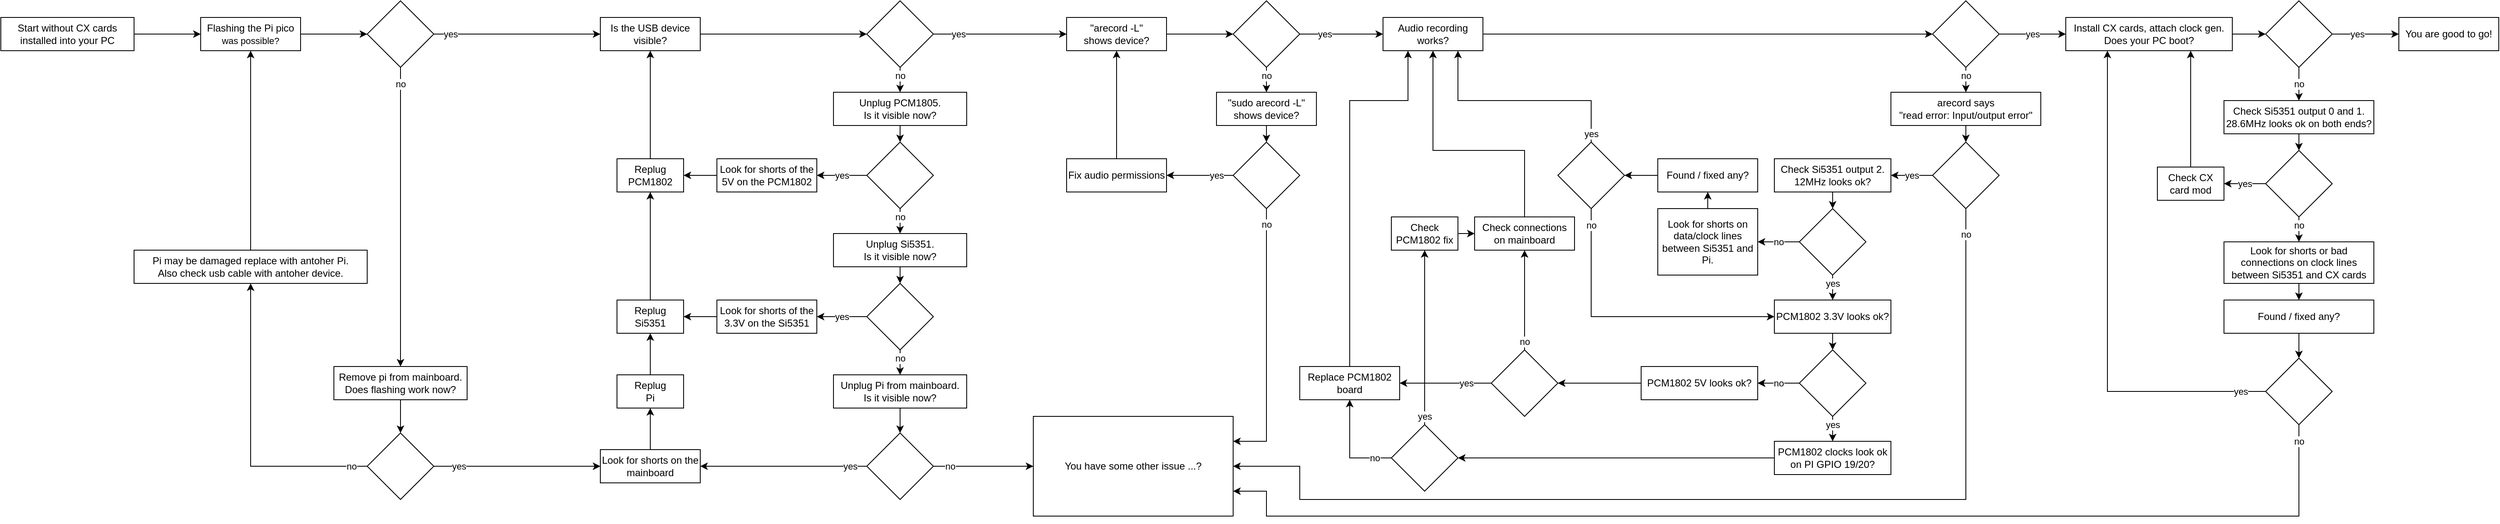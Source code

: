 <mxfile version="22.1.2" type="device">
  <diagram name="Page-1" id="NGaH48jlyZ_yQGjL7Syx">
    <mxGraphModel dx="989" dy="582" grid="1" gridSize="10" guides="1" tooltips="1" connect="1" arrows="1" fold="1" page="1" pageScale="1" pageWidth="3300" pageHeight="2339" math="0" shadow="0">
      <root>
        <mxCell id="0" />
        <mxCell id="1" parent="0" />
        <mxCell id="QSukvgEyH9r_OTxnoFZ6-17" style="edgeStyle=orthogonalEdgeStyle;rounded=0;orthogonalLoop=1;jettySize=auto;html=1;exitX=1;exitY=0.5;exitDx=0;exitDy=0;entryX=0;entryY=0.5;entryDx=0;entryDy=0;" edge="1" parent="1" source="QSukvgEyH9r_OTxnoFZ6-1" target="QSukvgEyH9r_OTxnoFZ6-15">
          <mxGeometry relative="1" as="geometry" />
        </mxCell>
        <mxCell id="QSukvgEyH9r_OTxnoFZ6-1" value="Start without CX cards installed into your PC" style="rounded=0;whiteSpace=wrap;html=1;" vertex="1" parent="1">
          <mxGeometry x="40" y="360" width="160" height="40" as="geometry" />
        </mxCell>
        <mxCell id="QSukvgEyH9r_OTxnoFZ6-6" value="no" style="edgeStyle=orthogonalEdgeStyle;rounded=0;orthogonalLoop=1;jettySize=auto;html=1;exitX=0.5;exitY=1;exitDx=0;exitDy=0;entryX=0.5;entryY=0;entryDx=0;entryDy=0;" edge="1" parent="1" source="QSukvgEyH9r_OTxnoFZ6-2" target="QSukvgEyH9r_OTxnoFZ6-5">
          <mxGeometry x="-0.889" relative="1" as="geometry">
            <mxPoint as="offset" />
          </mxGeometry>
        </mxCell>
        <mxCell id="QSukvgEyH9r_OTxnoFZ6-27" value="yes" style="edgeStyle=orthogonalEdgeStyle;rounded=0;orthogonalLoop=1;jettySize=auto;html=1;exitX=1;exitY=0.5;exitDx=0;exitDy=0;entryX=0;entryY=0.5;entryDx=0;entryDy=0;" edge="1" parent="1" source="QSukvgEyH9r_OTxnoFZ6-2" target="QSukvgEyH9r_OTxnoFZ6-19">
          <mxGeometry x="-0.8" relative="1" as="geometry">
            <mxPoint as="offset" />
          </mxGeometry>
        </mxCell>
        <mxCell id="QSukvgEyH9r_OTxnoFZ6-2" value="" style="rhombus;whiteSpace=wrap;html=1;" vertex="1" parent="1">
          <mxGeometry x="480" y="340" width="80" height="80" as="geometry" />
        </mxCell>
        <mxCell id="QSukvgEyH9r_OTxnoFZ6-18" style="edgeStyle=orthogonalEdgeStyle;rounded=0;orthogonalLoop=1;jettySize=auto;html=1;exitX=0.5;exitY=1;exitDx=0;exitDy=0;entryX=0.5;entryY=0;entryDx=0;entryDy=0;" edge="1" parent="1" source="QSukvgEyH9r_OTxnoFZ6-5" target="QSukvgEyH9r_OTxnoFZ6-7">
          <mxGeometry relative="1" as="geometry" />
        </mxCell>
        <mxCell id="QSukvgEyH9r_OTxnoFZ6-5" value="Remove pi from mainboard. Does flashing work now?" style="rounded=0;whiteSpace=wrap;html=1;" vertex="1" parent="1">
          <mxGeometry x="440" y="780" width="160" height="40" as="geometry" />
        </mxCell>
        <mxCell id="QSukvgEyH9r_OTxnoFZ6-11" value="no" style="edgeStyle=orthogonalEdgeStyle;rounded=0;orthogonalLoop=1;jettySize=auto;html=1;exitX=0;exitY=0.5;exitDx=0;exitDy=0;entryX=0.5;entryY=1;entryDx=0;entryDy=0;" edge="1" parent="1" source="QSukvgEyH9r_OTxnoFZ6-7" target="QSukvgEyH9r_OTxnoFZ6-10">
          <mxGeometry x="-0.892" relative="1" as="geometry">
            <mxPoint as="offset" />
          </mxGeometry>
        </mxCell>
        <mxCell id="QSukvgEyH9r_OTxnoFZ6-23" value="yes" style="edgeStyle=orthogonalEdgeStyle;rounded=0;orthogonalLoop=1;jettySize=auto;html=1;exitX=1;exitY=0.5;exitDx=0;exitDy=0;entryX=0;entryY=0.5;entryDx=0;entryDy=0;" edge="1" parent="1" source="QSukvgEyH9r_OTxnoFZ6-7" target="QSukvgEyH9r_OTxnoFZ6-47">
          <mxGeometry x="-0.7" relative="1" as="geometry">
            <mxPoint x="690" y="490" as="targetPoint" />
            <mxPoint as="offset" />
          </mxGeometry>
        </mxCell>
        <mxCell id="QSukvgEyH9r_OTxnoFZ6-7" value="" style="rhombus;whiteSpace=wrap;html=1;" vertex="1" parent="1">
          <mxGeometry x="480" y="860" width="80" height="80" as="geometry" />
        </mxCell>
        <mxCell id="QSukvgEyH9r_OTxnoFZ6-191" style="edgeStyle=orthogonalEdgeStyle;rounded=0;orthogonalLoop=1;jettySize=auto;html=1;exitX=0.5;exitY=0;exitDx=0;exitDy=0;entryX=0.5;entryY=1;entryDx=0;entryDy=0;" edge="1" parent="1" source="QSukvgEyH9r_OTxnoFZ6-10" target="QSukvgEyH9r_OTxnoFZ6-15">
          <mxGeometry relative="1" as="geometry" />
        </mxCell>
        <mxCell id="QSukvgEyH9r_OTxnoFZ6-10" value="Pi may be damaged replace with antoher Pi.&lt;br&gt;Also check usb cable with antoher device." style="rounded=0;whiteSpace=wrap;html=1;" vertex="1" parent="1">
          <mxGeometry x="200" y="640" width="280" height="40" as="geometry" />
        </mxCell>
        <mxCell id="QSukvgEyH9r_OTxnoFZ6-16" style="edgeStyle=orthogonalEdgeStyle;rounded=0;orthogonalLoop=1;jettySize=auto;html=1;exitX=1;exitY=0.5;exitDx=0;exitDy=0;entryX=0;entryY=0.5;entryDx=0;entryDy=0;" edge="1" parent="1" source="QSukvgEyH9r_OTxnoFZ6-15" target="QSukvgEyH9r_OTxnoFZ6-2">
          <mxGeometry relative="1" as="geometry" />
        </mxCell>
        <mxCell id="QSukvgEyH9r_OTxnoFZ6-15" value="Flashing the Pi pico&lt;br style=&quot;border-color: var(--border-color); font-size: 11px;&quot;&gt;&lt;span style=&quot;font-size: 11px; background-color: rgb(255, 255, 255);&quot;&gt;was possible?&lt;/span&gt;" style="rounded=0;whiteSpace=wrap;html=1;" vertex="1" parent="1">
          <mxGeometry x="280" y="360" width="120" height="40" as="geometry" />
        </mxCell>
        <mxCell id="QSukvgEyH9r_OTxnoFZ6-30" style="edgeStyle=orthogonalEdgeStyle;rounded=0;orthogonalLoop=1;jettySize=auto;html=1;exitX=1;exitY=0.5;exitDx=0;exitDy=0;entryX=0;entryY=0.5;entryDx=0;entryDy=0;" edge="1" parent="1" source="QSukvgEyH9r_OTxnoFZ6-19" target="QSukvgEyH9r_OTxnoFZ6-25">
          <mxGeometry relative="1" as="geometry" />
        </mxCell>
        <mxCell id="QSukvgEyH9r_OTxnoFZ6-19" value="Is the USB device visible?" style="rounded=0;whiteSpace=wrap;html=1;" vertex="1" parent="1">
          <mxGeometry x="760" y="360" width="120" height="40" as="geometry" />
        </mxCell>
        <mxCell id="QSukvgEyH9r_OTxnoFZ6-33" style="edgeStyle=orthogonalEdgeStyle;rounded=0;orthogonalLoop=1;jettySize=auto;html=1;exitX=0.5;exitY=1;exitDx=0;exitDy=0;entryX=0.5;entryY=0;entryDx=0;entryDy=0;" edge="1" parent="1" source="QSukvgEyH9r_OTxnoFZ6-21" target="QSukvgEyH9r_OTxnoFZ6-32">
          <mxGeometry relative="1" as="geometry" />
        </mxCell>
        <mxCell id="QSukvgEyH9r_OTxnoFZ6-21" value="Unplug PCM1805.&lt;br&gt;Is it visible now?" style="rounded=0;whiteSpace=wrap;html=1;" vertex="1" parent="1">
          <mxGeometry x="1040" y="450" width="160" height="40" as="geometry" />
        </mxCell>
        <mxCell id="QSukvgEyH9r_OTxnoFZ6-31" value="no" style="edgeStyle=orthogonalEdgeStyle;rounded=0;orthogonalLoop=1;jettySize=auto;html=1;exitX=0.5;exitY=1;exitDx=0;exitDy=0;entryX=0.5;entryY=0;entryDx=0;entryDy=0;" edge="1" parent="1" source="QSukvgEyH9r_OTxnoFZ6-25" target="QSukvgEyH9r_OTxnoFZ6-21">
          <mxGeometry x="-0.333" relative="1" as="geometry">
            <mxPoint as="offset" />
          </mxGeometry>
        </mxCell>
        <mxCell id="QSukvgEyH9r_OTxnoFZ6-67" value="yes" style="edgeStyle=orthogonalEdgeStyle;rounded=0;orthogonalLoop=1;jettySize=auto;html=1;exitX=1;exitY=0.5;exitDx=0;exitDy=0;entryX=0;entryY=0.5;entryDx=0;entryDy=0;" edge="1" parent="1" source="QSukvgEyH9r_OTxnoFZ6-25" target="QSukvgEyH9r_OTxnoFZ6-66">
          <mxGeometry x="-0.625" relative="1" as="geometry">
            <mxPoint as="offset" />
          </mxGeometry>
        </mxCell>
        <mxCell id="QSukvgEyH9r_OTxnoFZ6-25" value="" style="rhombus;whiteSpace=wrap;html=1;" vertex="1" parent="1">
          <mxGeometry x="1080" y="340" width="80" height="80" as="geometry" />
        </mxCell>
        <mxCell id="QSukvgEyH9r_OTxnoFZ6-37" value="no" style="edgeStyle=orthogonalEdgeStyle;rounded=0;orthogonalLoop=1;jettySize=auto;html=1;exitX=0.5;exitY=1;exitDx=0;exitDy=0;entryX=0.5;entryY=0;entryDx=0;entryDy=0;" edge="1" parent="1" source="QSukvgEyH9r_OTxnoFZ6-32" target="QSukvgEyH9r_OTxnoFZ6-36">
          <mxGeometry x="-0.333" relative="1" as="geometry">
            <mxPoint as="offset" />
          </mxGeometry>
        </mxCell>
        <mxCell id="QSukvgEyH9r_OTxnoFZ6-42" value="yes" style="edgeStyle=orthogonalEdgeStyle;rounded=0;orthogonalLoop=1;jettySize=auto;html=1;exitX=0;exitY=0.5;exitDx=0;exitDy=0;entryX=1;entryY=0.5;entryDx=0;entryDy=0;" edge="1" parent="1" source="QSukvgEyH9r_OTxnoFZ6-32" target="QSukvgEyH9r_OTxnoFZ6-34">
          <mxGeometry relative="1" as="geometry" />
        </mxCell>
        <mxCell id="QSukvgEyH9r_OTxnoFZ6-32" value="" style="rhombus;whiteSpace=wrap;html=1;" vertex="1" parent="1">
          <mxGeometry x="1080" y="510" width="80" height="80" as="geometry" />
        </mxCell>
        <mxCell id="QSukvgEyH9r_OTxnoFZ6-60" style="edgeStyle=orthogonalEdgeStyle;rounded=0;orthogonalLoop=1;jettySize=auto;html=1;exitX=0;exitY=0.5;exitDx=0;exitDy=0;entryX=1;entryY=0.5;entryDx=0;entryDy=0;" edge="1" parent="1" source="QSukvgEyH9r_OTxnoFZ6-34" target="QSukvgEyH9r_OTxnoFZ6-43">
          <mxGeometry relative="1" as="geometry" />
        </mxCell>
        <mxCell id="QSukvgEyH9r_OTxnoFZ6-34" value="Look for shorts of the 5V on the PCM1802" style="rounded=0;whiteSpace=wrap;html=1;" vertex="1" parent="1">
          <mxGeometry x="900" y="530" width="120" height="40" as="geometry" />
        </mxCell>
        <mxCell id="QSukvgEyH9r_OTxnoFZ6-40" style="edgeStyle=orthogonalEdgeStyle;rounded=0;orthogonalLoop=1;jettySize=auto;html=1;exitX=0.5;exitY=1;exitDx=0;exitDy=0;entryX=0.5;entryY=0;entryDx=0;entryDy=0;" edge="1" parent="1" source="QSukvgEyH9r_OTxnoFZ6-36" target="QSukvgEyH9r_OTxnoFZ6-39">
          <mxGeometry relative="1" as="geometry" />
        </mxCell>
        <mxCell id="QSukvgEyH9r_OTxnoFZ6-36" value="Unplug Si5351.&lt;br&gt;Is it visible now?" style="rounded=0;whiteSpace=wrap;html=1;" vertex="1" parent="1">
          <mxGeometry x="1040" y="620" width="160" height="40" as="geometry" />
        </mxCell>
        <mxCell id="QSukvgEyH9r_OTxnoFZ6-62" style="edgeStyle=orthogonalEdgeStyle;rounded=0;orthogonalLoop=1;jettySize=auto;html=1;exitX=0;exitY=0.5;exitDx=0;exitDy=0;entryX=1;entryY=0.5;entryDx=0;entryDy=0;" edge="1" parent="1" source="QSukvgEyH9r_OTxnoFZ6-38" target="QSukvgEyH9r_OTxnoFZ6-49">
          <mxGeometry relative="1" as="geometry" />
        </mxCell>
        <mxCell id="QSukvgEyH9r_OTxnoFZ6-38" value="Look for shorts of the 3.3V on the Si5351" style="rounded=0;whiteSpace=wrap;html=1;" vertex="1" parent="1">
          <mxGeometry x="900" y="700" width="120" height="40" as="geometry" />
        </mxCell>
        <mxCell id="QSukvgEyH9r_OTxnoFZ6-46" value="yes" style="edgeStyle=orthogonalEdgeStyle;rounded=0;orthogonalLoop=1;jettySize=auto;html=1;exitX=0;exitY=0.5;exitDx=0;exitDy=0;entryX=1;entryY=0.5;entryDx=0;entryDy=0;" edge="1" parent="1" source="QSukvgEyH9r_OTxnoFZ6-39" target="QSukvgEyH9r_OTxnoFZ6-38">
          <mxGeometry relative="1" as="geometry" />
        </mxCell>
        <mxCell id="QSukvgEyH9r_OTxnoFZ6-75" value="no" style="edgeStyle=orthogonalEdgeStyle;rounded=0;orthogonalLoop=1;jettySize=auto;html=1;exitX=0.5;exitY=1;exitDx=0;exitDy=0;entryX=0.5;entryY=0;entryDx=0;entryDy=0;" edge="1" parent="1" source="QSukvgEyH9r_OTxnoFZ6-39" target="QSukvgEyH9r_OTxnoFZ6-74">
          <mxGeometry x="-0.333" relative="1" as="geometry">
            <mxPoint as="offset" />
          </mxGeometry>
        </mxCell>
        <mxCell id="QSukvgEyH9r_OTxnoFZ6-39" value="" style="rhombus;whiteSpace=wrap;html=1;" vertex="1" parent="1">
          <mxGeometry x="1080" y="680" width="80" height="80" as="geometry" />
        </mxCell>
        <mxCell id="QSukvgEyH9r_OTxnoFZ6-61" style="edgeStyle=orthogonalEdgeStyle;rounded=0;orthogonalLoop=1;jettySize=auto;html=1;exitX=0.5;exitY=0;exitDx=0;exitDy=0;entryX=0.5;entryY=1;entryDx=0;entryDy=0;" edge="1" parent="1" source="QSukvgEyH9r_OTxnoFZ6-43" target="QSukvgEyH9r_OTxnoFZ6-19">
          <mxGeometry relative="1" as="geometry" />
        </mxCell>
        <mxCell id="QSukvgEyH9r_OTxnoFZ6-43" value="Replug&lt;br&gt;PCM1802" style="rounded=0;whiteSpace=wrap;html=1;" vertex="1" parent="1">
          <mxGeometry x="780" y="530" width="80" height="40" as="geometry" />
        </mxCell>
        <mxCell id="QSukvgEyH9r_OTxnoFZ6-192" style="edgeStyle=orthogonalEdgeStyle;rounded=0;orthogonalLoop=1;jettySize=auto;html=1;exitX=0.5;exitY=0;exitDx=0;exitDy=0;entryX=0.5;entryY=1;entryDx=0;entryDy=0;" edge="1" parent="1" source="QSukvgEyH9r_OTxnoFZ6-47" target="QSukvgEyH9r_OTxnoFZ6-78">
          <mxGeometry relative="1" as="geometry" />
        </mxCell>
        <mxCell id="QSukvgEyH9r_OTxnoFZ6-47" value="Look for shorts on the mainboard" style="rounded=0;whiteSpace=wrap;html=1;" vertex="1" parent="1">
          <mxGeometry x="760" y="880" width="120" height="40" as="geometry" />
        </mxCell>
        <mxCell id="QSukvgEyH9r_OTxnoFZ6-64" style="edgeStyle=orthogonalEdgeStyle;rounded=0;orthogonalLoop=1;jettySize=auto;html=1;exitX=0.5;exitY=0;exitDx=0;exitDy=0;entryX=0.5;entryY=1;entryDx=0;entryDy=0;" edge="1" parent="1" source="QSukvgEyH9r_OTxnoFZ6-49" target="QSukvgEyH9r_OTxnoFZ6-43">
          <mxGeometry relative="1" as="geometry" />
        </mxCell>
        <mxCell id="QSukvgEyH9r_OTxnoFZ6-49" value="Replug&lt;br&gt;Si5351" style="rounded=0;whiteSpace=wrap;html=1;" vertex="1" parent="1">
          <mxGeometry x="780" y="700" width="80" height="40" as="geometry" />
        </mxCell>
        <mxCell id="QSukvgEyH9r_OTxnoFZ6-70" style="edgeStyle=orthogonalEdgeStyle;rounded=0;orthogonalLoop=1;jettySize=auto;html=1;exitX=1;exitY=0.5;exitDx=0;exitDy=0;entryX=0;entryY=0.5;entryDx=0;entryDy=0;" edge="1" parent="1" source="QSukvgEyH9r_OTxnoFZ6-66" target="QSukvgEyH9r_OTxnoFZ6-69">
          <mxGeometry relative="1" as="geometry" />
        </mxCell>
        <mxCell id="QSukvgEyH9r_OTxnoFZ6-66" value="&quot;arecord -L&quot;&lt;br&gt;shows device?" style="rounded=0;whiteSpace=wrap;html=1;" vertex="1" parent="1">
          <mxGeometry x="1320" y="360" width="120" height="40" as="geometry" />
        </mxCell>
        <mxCell id="QSukvgEyH9r_OTxnoFZ6-87" style="edgeStyle=orthogonalEdgeStyle;rounded=0;orthogonalLoop=1;jettySize=auto;html=1;entryX=0.5;entryY=0;entryDx=0;entryDy=0;exitX=0.5;exitY=1;exitDx=0;exitDy=0;" edge="1" parent="1" source="QSukvgEyH9r_OTxnoFZ6-68" target="QSukvgEyH9r_OTxnoFZ6-86">
          <mxGeometry relative="1" as="geometry">
            <mxPoint x="1470" y="700" as="sourcePoint" />
          </mxGeometry>
        </mxCell>
        <mxCell id="QSukvgEyH9r_OTxnoFZ6-68" value="&quot;sudo arecord -L&quot;&lt;br&gt;shows device?" style="rounded=0;whiteSpace=wrap;html=1;" vertex="1" parent="1">
          <mxGeometry x="1500" y="450" width="120" height="40" as="geometry" />
        </mxCell>
        <mxCell id="QSukvgEyH9r_OTxnoFZ6-85" value="no" style="edgeStyle=orthogonalEdgeStyle;rounded=0;orthogonalLoop=1;jettySize=auto;html=1;exitX=0.5;exitY=1;exitDx=0;exitDy=0;entryX=0.5;entryY=0;entryDx=0;entryDy=0;" edge="1" parent="1" source="QSukvgEyH9r_OTxnoFZ6-69" target="QSukvgEyH9r_OTxnoFZ6-68">
          <mxGeometry x="-0.333" relative="1" as="geometry">
            <mxPoint as="offset" />
          </mxGeometry>
        </mxCell>
        <mxCell id="QSukvgEyH9r_OTxnoFZ6-95" value="yes" style="edgeStyle=orthogonalEdgeStyle;rounded=0;orthogonalLoop=1;jettySize=auto;html=1;exitX=1;exitY=0.5;exitDx=0;exitDy=0;entryX=0;entryY=0.5;entryDx=0;entryDy=0;" edge="1" parent="1" source="QSukvgEyH9r_OTxnoFZ6-69" target="QSukvgEyH9r_OTxnoFZ6-94">
          <mxGeometry x="-0.4" relative="1" as="geometry">
            <mxPoint as="offset" />
          </mxGeometry>
        </mxCell>
        <mxCell id="QSukvgEyH9r_OTxnoFZ6-69" value="" style="rhombus;whiteSpace=wrap;html=1;" vertex="1" parent="1">
          <mxGeometry x="1520" y="340" width="80" height="80" as="geometry" />
        </mxCell>
        <mxCell id="QSukvgEyH9r_OTxnoFZ6-77" value="yes" style="edgeStyle=orthogonalEdgeStyle;rounded=0;orthogonalLoop=1;jettySize=auto;html=1;exitX=0;exitY=0.5;exitDx=0;exitDy=0;entryX=1;entryY=0.5;entryDx=0;entryDy=0;" edge="1" parent="1" source="QSukvgEyH9r_OTxnoFZ6-72" target="QSukvgEyH9r_OTxnoFZ6-47">
          <mxGeometry x="-0.8" relative="1" as="geometry">
            <mxPoint as="offset" />
          </mxGeometry>
        </mxCell>
        <mxCell id="QSukvgEyH9r_OTxnoFZ6-84" value="no" style="edgeStyle=orthogonalEdgeStyle;rounded=0;orthogonalLoop=1;jettySize=auto;html=1;exitX=1;exitY=0.5;exitDx=0;exitDy=0;" edge="1" parent="1" source="QSukvgEyH9r_OTxnoFZ6-72" target="QSukvgEyH9r_OTxnoFZ6-83">
          <mxGeometry x="-0.667" relative="1" as="geometry">
            <mxPoint as="offset" />
          </mxGeometry>
        </mxCell>
        <mxCell id="QSukvgEyH9r_OTxnoFZ6-72" value="" style="rhombus;whiteSpace=wrap;html=1;" vertex="1" parent="1">
          <mxGeometry x="1080" y="860" width="80" height="80" as="geometry" />
        </mxCell>
        <mxCell id="QSukvgEyH9r_OTxnoFZ6-76" style="edgeStyle=orthogonalEdgeStyle;rounded=0;orthogonalLoop=1;jettySize=auto;html=1;exitX=0.5;exitY=1;exitDx=0;exitDy=0;entryX=0.5;entryY=0;entryDx=0;entryDy=0;" edge="1" parent="1" source="QSukvgEyH9r_OTxnoFZ6-74" target="QSukvgEyH9r_OTxnoFZ6-72">
          <mxGeometry relative="1" as="geometry" />
        </mxCell>
        <mxCell id="QSukvgEyH9r_OTxnoFZ6-74" value="Unplug Pi from mainboard.&lt;br&gt;Is it visible now?" style="rounded=0;whiteSpace=wrap;html=1;" vertex="1" parent="1">
          <mxGeometry x="1040" y="790" width="160" height="40" as="geometry" />
        </mxCell>
        <mxCell id="QSukvgEyH9r_OTxnoFZ6-80" style="edgeStyle=orthogonalEdgeStyle;rounded=0;orthogonalLoop=1;jettySize=auto;html=1;exitX=0.5;exitY=0;exitDx=0;exitDy=0;entryX=0.5;entryY=1;entryDx=0;entryDy=0;" edge="1" parent="1" source="QSukvgEyH9r_OTxnoFZ6-78" target="QSukvgEyH9r_OTxnoFZ6-49">
          <mxGeometry relative="1" as="geometry" />
        </mxCell>
        <mxCell id="QSukvgEyH9r_OTxnoFZ6-78" value="Replug&lt;br&gt;Pi" style="rounded=0;whiteSpace=wrap;html=1;" vertex="1" parent="1">
          <mxGeometry x="780" y="790" width="80" height="40" as="geometry" />
        </mxCell>
        <mxCell id="QSukvgEyH9r_OTxnoFZ6-83" value="You have some other issue ...?" style="rounded=0;whiteSpace=wrap;html=1;" vertex="1" parent="1">
          <mxGeometry x="1280" y="840" width="240" height="120" as="geometry" />
        </mxCell>
        <mxCell id="QSukvgEyH9r_OTxnoFZ6-90" value="no" style="edgeStyle=orthogonalEdgeStyle;rounded=0;orthogonalLoop=1;jettySize=auto;html=1;exitX=0.5;exitY=1;exitDx=0;exitDy=0;entryX=1;entryY=0.25;entryDx=0;entryDy=0;" edge="1" parent="1" source="QSukvgEyH9r_OTxnoFZ6-86" target="QSukvgEyH9r_OTxnoFZ6-83">
          <mxGeometry x="-0.882" relative="1" as="geometry">
            <mxPoint x="1360" y="620" as="targetPoint" />
            <mxPoint as="offset" />
          </mxGeometry>
        </mxCell>
        <mxCell id="QSukvgEyH9r_OTxnoFZ6-92" value="yes" style="edgeStyle=orthogonalEdgeStyle;rounded=0;orthogonalLoop=1;jettySize=auto;html=1;exitX=0;exitY=0.5;exitDx=0;exitDy=0;entryX=1;entryY=0.5;entryDx=0;entryDy=0;" edge="1" parent="1" source="QSukvgEyH9r_OTxnoFZ6-86" target="QSukvgEyH9r_OTxnoFZ6-91">
          <mxGeometry x="-0.5" relative="1" as="geometry">
            <mxPoint as="offset" />
          </mxGeometry>
        </mxCell>
        <mxCell id="QSukvgEyH9r_OTxnoFZ6-86" value="" style="rhombus;whiteSpace=wrap;html=1;" vertex="1" parent="1">
          <mxGeometry x="1520" y="510" width="80" height="80" as="geometry" />
        </mxCell>
        <mxCell id="QSukvgEyH9r_OTxnoFZ6-93" style="edgeStyle=orthogonalEdgeStyle;rounded=0;orthogonalLoop=1;jettySize=auto;html=1;entryX=0.5;entryY=1;entryDx=0;entryDy=0;" edge="1" parent="1" source="QSukvgEyH9r_OTxnoFZ6-91" target="QSukvgEyH9r_OTxnoFZ6-66">
          <mxGeometry relative="1" as="geometry" />
        </mxCell>
        <mxCell id="QSukvgEyH9r_OTxnoFZ6-91" value="Fix audio permissions" style="rounded=0;whiteSpace=wrap;html=1;" vertex="1" parent="1">
          <mxGeometry x="1320" y="530" width="120" height="40" as="geometry" />
        </mxCell>
        <mxCell id="QSukvgEyH9r_OTxnoFZ6-97" style="edgeStyle=orthogonalEdgeStyle;rounded=0;orthogonalLoop=1;jettySize=auto;html=1;exitX=1;exitY=0.5;exitDx=0;exitDy=0;entryX=0;entryY=0.5;entryDx=0;entryDy=0;" edge="1" parent="1" source="QSukvgEyH9r_OTxnoFZ6-94" target="QSukvgEyH9r_OTxnoFZ6-96">
          <mxGeometry relative="1" as="geometry" />
        </mxCell>
        <mxCell id="QSukvgEyH9r_OTxnoFZ6-94" value="Audio recording works?" style="rounded=0;whiteSpace=wrap;html=1;" vertex="1" parent="1">
          <mxGeometry x="1700" y="360" width="120" height="40" as="geometry" />
        </mxCell>
        <mxCell id="QSukvgEyH9r_OTxnoFZ6-100" value="no" style="edgeStyle=orthogonalEdgeStyle;rounded=0;orthogonalLoop=1;jettySize=auto;html=1;exitX=0.5;exitY=1;exitDx=0;exitDy=0;entryX=0.5;entryY=0;entryDx=0;entryDy=0;" edge="1" parent="1" source="QSukvgEyH9r_OTxnoFZ6-96" target="QSukvgEyH9r_OTxnoFZ6-98">
          <mxGeometry x="-0.333" relative="1" as="geometry">
            <mxPoint as="offset" />
          </mxGeometry>
        </mxCell>
        <mxCell id="QSukvgEyH9r_OTxnoFZ6-102" value="yes" style="edgeStyle=orthogonalEdgeStyle;rounded=0;orthogonalLoop=1;jettySize=auto;html=1;exitX=1;exitY=0.5;exitDx=0;exitDy=0;entryX=0;entryY=0.5;entryDx=0;entryDy=0;" edge="1" parent="1" source="QSukvgEyH9r_OTxnoFZ6-96" target="QSukvgEyH9r_OTxnoFZ6-101">
          <mxGeometry relative="1" as="geometry" />
        </mxCell>
        <mxCell id="QSukvgEyH9r_OTxnoFZ6-96" value="" style="rhombus;whiteSpace=wrap;html=1;" vertex="1" parent="1">
          <mxGeometry x="2360" y="340" width="80" height="80" as="geometry" />
        </mxCell>
        <mxCell id="QSukvgEyH9r_OTxnoFZ6-109" style="edgeStyle=orthogonalEdgeStyle;rounded=0;orthogonalLoop=1;jettySize=auto;html=1;exitX=0.5;exitY=1;exitDx=0;exitDy=0;entryX=0.5;entryY=0;entryDx=0;entryDy=0;" edge="1" parent="1" source="QSukvgEyH9r_OTxnoFZ6-98" target="QSukvgEyH9r_OTxnoFZ6-99">
          <mxGeometry relative="1" as="geometry" />
        </mxCell>
        <mxCell id="QSukvgEyH9r_OTxnoFZ6-98" value="arecord says&lt;br&gt;&quot;read error: Input/output error&quot;" style="rounded=0;whiteSpace=wrap;html=1;" vertex="1" parent="1">
          <mxGeometry x="2310" y="450" width="180" height="40" as="geometry" />
        </mxCell>
        <mxCell id="QSukvgEyH9r_OTxnoFZ6-134" value="yes" style="edgeStyle=orthogonalEdgeStyle;rounded=0;orthogonalLoop=1;jettySize=auto;html=1;exitX=0;exitY=0.5;exitDx=0;exitDy=0;entryX=1;entryY=0.5;entryDx=0;entryDy=0;" edge="1" parent="1" source="QSukvgEyH9r_OTxnoFZ6-99" target="QSukvgEyH9r_OTxnoFZ6-110">
          <mxGeometry relative="1" as="geometry" />
        </mxCell>
        <mxCell id="QSukvgEyH9r_OTxnoFZ6-137" value="no" style="edgeStyle=orthogonalEdgeStyle;rounded=0;orthogonalLoop=1;jettySize=auto;html=1;exitX=0.5;exitY=1;exitDx=0;exitDy=0;entryX=1;entryY=0.5;entryDx=0;entryDy=0;" edge="1" parent="1" source="QSukvgEyH9r_OTxnoFZ6-99" target="QSukvgEyH9r_OTxnoFZ6-83">
          <mxGeometry x="-0.952" relative="1" as="geometry">
            <Array as="points">
              <mxPoint x="2400" y="940" />
              <mxPoint x="1600" y="940" />
              <mxPoint x="1600" y="900" />
            </Array>
            <mxPoint as="offset" />
          </mxGeometry>
        </mxCell>
        <mxCell id="QSukvgEyH9r_OTxnoFZ6-99" value="" style="rhombus;whiteSpace=wrap;html=1;" vertex="1" parent="1">
          <mxGeometry x="2360" y="510" width="80" height="80" as="geometry" />
        </mxCell>
        <mxCell id="QSukvgEyH9r_OTxnoFZ6-104" style="edgeStyle=orthogonalEdgeStyle;rounded=0;orthogonalLoop=1;jettySize=auto;html=1;exitX=1;exitY=0.5;exitDx=0;exitDy=0;entryX=0;entryY=0.5;entryDx=0;entryDy=0;" edge="1" parent="1" source="QSukvgEyH9r_OTxnoFZ6-101" target="QSukvgEyH9r_OTxnoFZ6-103">
          <mxGeometry relative="1" as="geometry" />
        </mxCell>
        <mxCell id="QSukvgEyH9r_OTxnoFZ6-101" value="Install CX cards, attach clock gen.&lt;br&gt;Does your PC boot?" style="rounded=0;whiteSpace=wrap;html=1;" vertex="1" parent="1">
          <mxGeometry x="2520" y="360" width="200" height="40" as="geometry" />
        </mxCell>
        <mxCell id="QSukvgEyH9r_OTxnoFZ6-107" value="no" style="edgeStyle=orthogonalEdgeStyle;rounded=0;orthogonalLoop=1;jettySize=auto;html=1;exitX=0.5;exitY=1;exitDx=0;exitDy=0;entryX=0.5;entryY=0;entryDx=0;entryDy=0;" edge="1" parent="1" source="QSukvgEyH9r_OTxnoFZ6-103" target="QSukvgEyH9r_OTxnoFZ6-105">
          <mxGeometry relative="1" as="geometry" />
        </mxCell>
        <mxCell id="QSukvgEyH9r_OTxnoFZ6-174" value="yes" style="edgeStyle=orthogonalEdgeStyle;rounded=0;orthogonalLoop=1;jettySize=auto;html=1;exitX=1;exitY=0.5;exitDx=0;exitDy=0;entryX=0;entryY=0.5;entryDx=0;entryDy=0;" edge="1" parent="1" source="QSukvgEyH9r_OTxnoFZ6-103" target="QSukvgEyH9r_OTxnoFZ6-108">
          <mxGeometry x="-0.25" relative="1" as="geometry">
            <mxPoint as="offset" />
          </mxGeometry>
        </mxCell>
        <mxCell id="QSukvgEyH9r_OTxnoFZ6-103" value="" style="rhombus;whiteSpace=wrap;html=1;" vertex="1" parent="1">
          <mxGeometry x="2760" y="340" width="80" height="80" as="geometry" />
        </mxCell>
        <mxCell id="QSukvgEyH9r_OTxnoFZ6-176" style="edgeStyle=orthogonalEdgeStyle;rounded=0;orthogonalLoop=1;jettySize=auto;html=1;exitX=0.5;exitY=1;exitDx=0;exitDy=0;entryX=0.5;entryY=0;entryDx=0;entryDy=0;" edge="1" parent="1" source="QSukvgEyH9r_OTxnoFZ6-105" target="QSukvgEyH9r_OTxnoFZ6-175">
          <mxGeometry relative="1" as="geometry" />
        </mxCell>
        <mxCell id="QSukvgEyH9r_OTxnoFZ6-105" value="Check Si5351&amp;nbsp;output 0 and 1.&lt;br&gt;28.6MHz looks ok on both ends?" style="rounded=0;whiteSpace=wrap;html=1;" vertex="1" parent="1">
          <mxGeometry x="2710" y="460" width="180" height="40" as="geometry" />
        </mxCell>
        <mxCell id="QSukvgEyH9r_OTxnoFZ6-108" value="You are good to go!" style="rounded=0;whiteSpace=wrap;html=1;" vertex="1" parent="1">
          <mxGeometry x="2920" y="360" width="120" height="40" as="geometry" />
        </mxCell>
        <mxCell id="QSukvgEyH9r_OTxnoFZ6-113" style="edgeStyle=orthogonalEdgeStyle;rounded=0;orthogonalLoop=1;jettySize=auto;html=1;exitX=0.5;exitY=1;exitDx=0;exitDy=0;entryX=0.5;entryY=0;entryDx=0;entryDy=0;" edge="1" parent="1" source="QSukvgEyH9r_OTxnoFZ6-110" target="QSukvgEyH9r_OTxnoFZ6-112">
          <mxGeometry relative="1" as="geometry" />
        </mxCell>
        <mxCell id="QSukvgEyH9r_OTxnoFZ6-110" value="Check Si5351&amp;nbsp;output 2.&lt;br&gt;12MHz looks ok?" style="rounded=0;whiteSpace=wrap;html=1;" vertex="1" parent="1">
          <mxGeometry x="2170" y="530" width="140" height="40" as="geometry" />
        </mxCell>
        <mxCell id="QSukvgEyH9r_OTxnoFZ6-115" value="no" style="edgeStyle=orthogonalEdgeStyle;rounded=0;orthogonalLoop=1;jettySize=auto;html=1;exitX=0;exitY=0.5;exitDx=0;exitDy=0;entryX=1;entryY=0.5;entryDx=0;entryDy=0;" edge="1" parent="1" source="QSukvgEyH9r_OTxnoFZ6-112" target="QSukvgEyH9r_OTxnoFZ6-114">
          <mxGeometry relative="1" as="geometry" />
        </mxCell>
        <mxCell id="QSukvgEyH9r_OTxnoFZ6-120" value="yes" style="edgeStyle=orthogonalEdgeStyle;rounded=0;orthogonalLoop=1;jettySize=auto;html=1;exitX=0.5;exitY=1;exitDx=0;exitDy=0;entryX=0.5;entryY=0;entryDx=0;entryDy=0;" edge="1" parent="1" source="QSukvgEyH9r_OTxnoFZ6-112" target="QSukvgEyH9r_OTxnoFZ6-118">
          <mxGeometry x="-0.333" relative="1" as="geometry">
            <mxPoint as="offset" />
          </mxGeometry>
        </mxCell>
        <mxCell id="QSukvgEyH9r_OTxnoFZ6-112" value="" style="rhombus;whiteSpace=wrap;html=1;" vertex="1" parent="1">
          <mxGeometry x="2200" y="590" width="80" height="80" as="geometry" />
        </mxCell>
        <mxCell id="QSukvgEyH9r_OTxnoFZ6-146" style="edgeStyle=orthogonalEdgeStyle;rounded=0;orthogonalLoop=1;jettySize=auto;html=1;exitX=0.5;exitY=0;exitDx=0;exitDy=0;entryX=0.5;entryY=1;entryDx=0;entryDy=0;" edge="1" parent="1" source="QSukvgEyH9r_OTxnoFZ6-114" target="QSukvgEyH9r_OTxnoFZ6-129">
          <mxGeometry relative="1" as="geometry" />
        </mxCell>
        <mxCell id="QSukvgEyH9r_OTxnoFZ6-114" value="Look for shorts on data/clock lines between Si5351 and Pi." style="rounded=0;whiteSpace=wrap;html=1;" vertex="1" parent="1">
          <mxGeometry x="2030" y="590" width="120" height="80" as="geometry" />
        </mxCell>
        <mxCell id="QSukvgEyH9r_OTxnoFZ6-170" style="edgeStyle=orthogonalEdgeStyle;rounded=0;orthogonalLoop=1;jettySize=auto;html=1;exitX=0.5;exitY=0;exitDx=0;exitDy=0;entryX=0.25;entryY=1;entryDx=0;entryDy=0;" edge="1" parent="1" source="QSukvgEyH9r_OTxnoFZ6-117" target="QSukvgEyH9r_OTxnoFZ6-94">
          <mxGeometry relative="1" as="geometry">
            <Array as="points">
              <mxPoint x="1660" y="460" />
              <mxPoint x="1730" y="460" />
            </Array>
          </mxGeometry>
        </mxCell>
        <mxCell id="QSukvgEyH9r_OTxnoFZ6-117" value="Replace PCM1802 board" style="rounded=0;whiteSpace=wrap;html=1;" vertex="1" parent="1">
          <mxGeometry x="1600" y="780" width="120" height="40" as="geometry" />
        </mxCell>
        <mxCell id="QSukvgEyH9r_OTxnoFZ6-121" style="edgeStyle=orthogonalEdgeStyle;rounded=0;orthogonalLoop=1;jettySize=auto;html=1;exitX=0.5;exitY=1;exitDx=0;exitDy=0;entryX=0.5;entryY=0;entryDx=0;entryDy=0;" edge="1" parent="1" source="QSukvgEyH9r_OTxnoFZ6-118" target="QSukvgEyH9r_OTxnoFZ6-119">
          <mxGeometry relative="1" as="geometry" />
        </mxCell>
        <mxCell id="QSukvgEyH9r_OTxnoFZ6-118" value="PCM1802 3.3V looks ok?" style="rounded=0;whiteSpace=wrap;html=1;" vertex="1" parent="1">
          <mxGeometry x="2170" y="700" width="140" height="40" as="geometry" />
        </mxCell>
        <mxCell id="QSukvgEyH9r_OTxnoFZ6-126" value="yes" style="edgeStyle=orthogonalEdgeStyle;rounded=0;orthogonalLoop=1;jettySize=auto;html=1;exitX=0.5;exitY=1;exitDx=0;exitDy=0;entryX=0.5;entryY=0;entryDx=0;entryDy=0;" edge="1" parent="1" source="QSukvgEyH9r_OTxnoFZ6-119" target="QSukvgEyH9r_OTxnoFZ6-125">
          <mxGeometry x="-0.333" relative="1" as="geometry">
            <mxPoint as="offset" />
          </mxGeometry>
        </mxCell>
        <mxCell id="QSukvgEyH9r_OTxnoFZ6-139" style="edgeStyle=orthogonalEdgeStyle;rounded=0;orthogonalLoop=1;jettySize=auto;html=1;exitX=0;exitY=0.5;exitDx=0;exitDy=0;entryX=1;entryY=0.5;entryDx=0;entryDy=0;" edge="1" parent="1" source="QSukvgEyH9r_OTxnoFZ6-119" target="QSukvgEyH9r_OTxnoFZ6-140">
          <mxGeometry relative="1" as="geometry">
            <mxPoint x="2000" y="800.333" as="targetPoint" />
          </mxGeometry>
        </mxCell>
        <mxCell id="QSukvgEyH9r_OTxnoFZ6-173" value="no" style="edgeStyle=orthogonalEdgeStyle;rounded=0;orthogonalLoop=1;jettySize=auto;html=1;" edge="1" parent="1" source="QSukvgEyH9r_OTxnoFZ6-119" target="QSukvgEyH9r_OTxnoFZ6-140">
          <mxGeometry relative="1" as="geometry" />
        </mxCell>
        <mxCell id="QSukvgEyH9r_OTxnoFZ6-119" value="" style="rhombus;whiteSpace=wrap;html=1;" vertex="1" parent="1">
          <mxGeometry x="2200" y="760" width="80" height="80" as="geometry" />
        </mxCell>
        <mxCell id="QSukvgEyH9r_OTxnoFZ6-133" value="no" style="edgeStyle=orthogonalEdgeStyle;rounded=0;orthogonalLoop=1;jettySize=auto;html=1;exitX=0.5;exitY=1;exitDx=0;exitDy=0;entryX=0;entryY=0.5;entryDx=0;entryDy=0;" edge="1" parent="1" source="QSukvgEyH9r_OTxnoFZ6-123" target="QSukvgEyH9r_OTxnoFZ6-118">
          <mxGeometry x="-0.886" relative="1" as="geometry">
            <mxPoint as="offset" />
          </mxGeometry>
        </mxCell>
        <mxCell id="QSukvgEyH9r_OTxnoFZ6-172" value="yes" style="edgeStyle=orthogonalEdgeStyle;rounded=0;orthogonalLoop=1;jettySize=auto;html=1;exitX=0.5;exitY=0;exitDx=0;exitDy=0;entryX=0.75;entryY=1;entryDx=0;entryDy=0;" edge="1" parent="1" source="QSukvgEyH9r_OTxnoFZ6-123" target="QSukvgEyH9r_OTxnoFZ6-94">
          <mxGeometry x="-0.926" relative="1" as="geometry">
            <Array as="points">
              <mxPoint x="1950" y="460" />
              <mxPoint x="1790" y="460" />
            </Array>
            <mxPoint as="offset" />
          </mxGeometry>
        </mxCell>
        <mxCell id="QSukvgEyH9r_OTxnoFZ6-123" value="" style="rhombus;whiteSpace=wrap;html=1;" vertex="1" parent="1">
          <mxGeometry x="1910" y="510" width="80" height="80" as="geometry" />
        </mxCell>
        <mxCell id="QSukvgEyH9r_OTxnoFZ6-166" value="no" style="edgeStyle=orthogonalEdgeStyle;rounded=0;orthogonalLoop=1;jettySize=auto;html=1;exitX=0;exitY=0.5;exitDx=0;exitDy=0;entryX=0.5;entryY=1;entryDx=0;entryDy=0;" edge="1" parent="1" source="QSukvgEyH9r_OTxnoFZ6-124" target="QSukvgEyH9r_OTxnoFZ6-117">
          <mxGeometry x="-0.667" relative="1" as="geometry">
            <mxPoint as="offset" />
          </mxGeometry>
        </mxCell>
        <mxCell id="QSukvgEyH9r_OTxnoFZ6-167" value="yes" style="edgeStyle=orthogonalEdgeStyle;rounded=0;orthogonalLoop=1;jettySize=auto;html=1;exitX=0.5;exitY=0;exitDx=0;exitDy=0;entryX=0.5;entryY=1;entryDx=0;entryDy=0;" edge="1" parent="1" source="QSukvgEyH9r_OTxnoFZ6-124" target="QSukvgEyH9r_OTxnoFZ6-150">
          <mxGeometry x="-0.905" relative="1" as="geometry">
            <mxPoint as="offset" />
          </mxGeometry>
        </mxCell>
        <mxCell id="QSukvgEyH9r_OTxnoFZ6-124" value="" style="rhombus;whiteSpace=wrap;html=1;" vertex="1" parent="1">
          <mxGeometry x="1710" y="850" width="80" height="80" as="geometry" />
        </mxCell>
        <mxCell id="QSukvgEyH9r_OTxnoFZ6-128" style="edgeStyle=orthogonalEdgeStyle;rounded=0;orthogonalLoop=1;jettySize=auto;html=1;exitX=0;exitY=0.5;exitDx=0;exitDy=0;entryX=1;entryY=0.5;entryDx=0;entryDy=0;" edge="1" parent="1" source="QSukvgEyH9r_OTxnoFZ6-125" target="QSukvgEyH9r_OTxnoFZ6-124">
          <mxGeometry relative="1" as="geometry" />
        </mxCell>
        <mxCell id="QSukvgEyH9r_OTxnoFZ6-125" value="PCM1802 clocks look ok on PI GPIO 19/20?" style="rounded=0;whiteSpace=wrap;html=1;" vertex="1" parent="1">
          <mxGeometry x="2170" y="870" width="140" height="40" as="geometry" />
        </mxCell>
        <mxCell id="QSukvgEyH9r_OTxnoFZ6-131" style="edgeStyle=orthogonalEdgeStyle;rounded=0;orthogonalLoop=1;jettySize=auto;html=1;exitX=0;exitY=0.5;exitDx=0;exitDy=0;entryX=1;entryY=0.5;entryDx=0;entryDy=0;" edge="1" parent="1" source="QSukvgEyH9r_OTxnoFZ6-129" target="QSukvgEyH9r_OTxnoFZ6-123">
          <mxGeometry relative="1" as="geometry" />
        </mxCell>
        <mxCell id="QSukvgEyH9r_OTxnoFZ6-129" value="Found / fixed any?" style="rounded=0;whiteSpace=wrap;html=1;" vertex="1" parent="1">
          <mxGeometry x="2030" y="530" width="120" height="40" as="geometry" />
        </mxCell>
        <mxCell id="QSukvgEyH9r_OTxnoFZ6-142" style="edgeStyle=orthogonalEdgeStyle;rounded=0;orthogonalLoop=1;jettySize=auto;html=1;exitX=0;exitY=0.5;exitDx=0;exitDy=0;entryX=1;entryY=0.5;entryDx=0;entryDy=0;" edge="1" parent="1" source="QSukvgEyH9r_OTxnoFZ6-140" target="QSukvgEyH9r_OTxnoFZ6-141">
          <mxGeometry relative="1" as="geometry" />
        </mxCell>
        <mxCell id="QSukvgEyH9r_OTxnoFZ6-140" value="PCM1802 5V looks ok?" style="rounded=0;whiteSpace=wrap;html=1;" vertex="1" parent="1">
          <mxGeometry x="2010" y="780" width="140" height="40" as="geometry" />
        </mxCell>
        <mxCell id="QSukvgEyH9r_OTxnoFZ6-161" value="no" style="edgeStyle=orthogonalEdgeStyle;rounded=0;orthogonalLoop=1;jettySize=auto;html=1;exitX=0.5;exitY=0;exitDx=0;exitDy=0;entryX=0.5;entryY=1;entryDx=0;entryDy=0;" edge="1" parent="1" source="QSukvgEyH9r_OTxnoFZ6-141" target="QSukvgEyH9r_OTxnoFZ6-144">
          <mxGeometry x="-0.833" relative="1" as="geometry">
            <mxPoint as="offset" />
          </mxGeometry>
        </mxCell>
        <mxCell id="QSukvgEyH9r_OTxnoFZ6-165" value="yes" style="edgeStyle=orthogonalEdgeStyle;rounded=0;orthogonalLoop=1;jettySize=auto;html=1;exitX=0;exitY=0.5;exitDx=0;exitDy=0;entryX=1;entryY=0.5;entryDx=0;entryDy=0;" edge="1" parent="1" source="QSukvgEyH9r_OTxnoFZ6-141" target="QSukvgEyH9r_OTxnoFZ6-117">
          <mxGeometry x="-0.455" relative="1" as="geometry">
            <mxPoint as="offset" />
          </mxGeometry>
        </mxCell>
        <mxCell id="QSukvgEyH9r_OTxnoFZ6-141" value="" style="rhombus;whiteSpace=wrap;html=1;" vertex="1" parent="1">
          <mxGeometry x="1830" y="760" width="80" height="80" as="geometry" />
        </mxCell>
        <mxCell id="QSukvgEyH9r_OTxnoFZ6-171" style="edgeStyle=orthogonalEdgeStyle;rounded=0;orthogonalLoop=1;jettySize=auto;html=1;exitX=0.5;exitY=0;exitDx=0;exitDy=0;entryX=0.5;entryY=1;entryDx=0;entryDy=0;" edge="1" parent="1" source="QSukvgEyH9r_OTxnoFZ6-144" target="QSukvgEyH9r_OTxnoFZ6-94">
          <mxGeometry relative="1" as="geometry">
            <Array as="points">
              <mxPoint x="1870" y="520" />
              <mxPoint x="1760" y="520" />
            </Array>
          </mxGeometry>
        </mxCell>
        <mxCell id="QSukvgEyH9r_OTxnoFZ6-144" value="Check connections on mainboard" style="rounded=0;whiteSpace=wrap;html=1;" vertex="1" parent="1">
          <mxGeometry x="1810" y="600" width="120" height="40" as="geometry" />
        </mxCell>
        <mxCell id="QSukvgEyH9r_OTxnoFZ6-168" style="edgeStyle=orthogonalEdgeStyle;rounded=0;orthogonalLoop=1;jettySize=auto;html=1;exitX=1;exitY=0.5;exitDx=0;exitDy=0;entryX=0;entryY=0.5;entryDx=0;entryDy=0;" edge="1" parent="1" source="QSukvgEyH9r_OTxnoFZ6-150" target="QSukvgEyH9r_OTxnoFZ6-144">
          <mxGeometry relative="1" as="geometry" />
        </mxCell>
        <mxCell id="QSukvgEyH9r_OTxnoFZ6-150" value="Check PCM1802 fix" style="rounded=0;whiteSpace=wrap;html=1;" vertex="1" parent="1">
          <mxGeometry x="1710" y="600" width="80" height="40" as="geometry" />
        </mxCell>
        <mxCell id="QSukvgEyH9r_OTxnoFZ6-182" value="no" style="edgeStyle=orthogonalEdgeStyle;rounded=0;orthogonalLoop=1;jettySize=auto;html=1;exitX=0.5;exitY=1;exitDx=0;exitDy=0;entryX=0.5;entryY=0;entryDx=0;entryDy=0;" edge="1" parent="1" source="QSukvgEyH9r_OTxnoFZ6-175" target="QSukvgEyH9r_OTxnoFZ6-177">
          <mxGeometry x="-0.333" relative="1" as="geometry">
            <mxPoint as="offset" />
          </mxGeometry>
        </mxCell>
        <mxCell id="QSukvgEyH9r_OTxnoFZ6-188" value="yes" style="edgeStyle=orthogonalEdgeStyle;rounded=0;orthogonalLoop=1;jettySize=auto;html=1;exitX=0;exitY=0.5;exitDx=0;exitDy=0;entryX=1;entryY=0.5;entryDx=0;entryDy=0;" edge="1" parent="1" source="QSukvgEyH9r_OTxnoFZ6-175" target="QSukvgEyH9r_OTxnoFZ6-187">
          <mxGeometry relative="1" as="geometry" />
        </mxCell>
        <mxCell id="QSukvgEyH9r_OTxnoFZ6-175" value="" style="rhombus;whiteSpace=wrap;html=1;" vertex="1" parent="1">
          <mxGeometry x="2760" y="520" width="80" height="80" as="geometry" />
        </mxCell>
        <mxCell id="QSukvgEyH9r_OTxnoFZ6-181" style="edgeStyle=orthogonalEdgeStyle;rounded=0;orthogonalLoop=1;jettySize=auto;html=1;exitX=0.5;exitY=1;exitDx=0;exitDy=0;entryX=0.5;entryY=0;entryDx=0;entryDy=0;" edge="1" parent="1" source="QSukvgEyH9r_OTxnoFZ6-177" target="QSukvgEyH9r_OTxnoFZ6-180">
          <mxGeometry relative="1" as="geometry" />
        </mxCell>
        <mxCell id="QSukvgEyH9r_OTxnoFZ6-177" value="Look for shorts or bad connections on clock lines between Si5351 and CX cards" style="rounded=0;whiteSpace=wrap;html=1;" vertex="1" parent="1">
          <mxGeometry x="2710" y="630" width="180" height="50" as="geometry" />
        </mxCell>
        <mxCell id="QSukvgEyH9r_OTxnoFZ6-183" value="no" style="edgeStyle=orthogonalEdgeStyle;rounded=0;orthogonalLoop=1;jettySize=auto;html=1;exitX=0.5;exitY=1;exitDx=0;exitDy=0;entryX=1;entryY=0.75;entryDx=0;entryDy=0;" edge="1" parent="1" source="QSukvgEyH9r_OTxnoFZ6-178" target="QSukvgEyH9r_OTxnoFZ6-83">
          <mxGeometry x="-0.972" relative="1" as="geometry">
            <Array as="points">
              <mxPoint x="2800" y="960" />
              <mxPoint x="1560" y="960" />
              <mxPoint x="1560" y="930" />
            </Array>
            <mxPoint as="offset" />
          </mxGeometry>
        </mxCell>
        <mxCell id="QSukvgEyH9r_OTxnoFZ6-190" value="yes" style="edgeStyle=orthogonalEdgeStyle;rounded=0;orthogonalLoop=1;jettySize=auto;html=1;exitX=0;exitY=0.5;exitDx=0;exitDy=0;entryX=0.25;entryY=1;entryDx=0;entryDy=0;" edge="1" parent="1" source="QSukvgEyH9r_OTxnoFZ6-178" target="QSukvgEyH9r_OTxnoFZ6-101">
          <mxGeometry x="-0.9" relative="1" as="geometry">
            <mxPoint as="offset" />
          </mxGeometry>
        </mxCell>
        <mxCell id="QSukvgEyH9r_OTxnoFZ6-178" value="" style="rhombus;whiteSpace=wrap;html=1;" vertex="1" parent="1">
          <mxGeometry x="2760" y="770" width="80" height="80" as="geometry" />
        </mxCell>
        <mxCell id="QSukvgEyH9r_OTxnoFZ6-184" style="edgeStyle=orthogonalEdgeStyle;rounded=0;orthogonalLoop=1;jettySize=auto;html=1;exitX=0.5;exitY=1;exitDx=0;exitDy=0;entryX=0.5;entryY=0;entryDx=0;entryDy=0;" edge="1" parent="1" source="QSukvgEyH9r_OTxnoFZ6-180" target="QSukvgEyH9r_OTxnoFZ6-178">
          <mxGeometry relative="1" as="geometry" />
        </mxCell>
        <mxCell id="QSukvgEyH9r_OTxnoFZ6-180" value="Found / fixed any?" style="rounded=0;whiteSpace=wrap;html=1;" vertex="1" parent="1">
          <mxGeometry x="2710" y="700" width="180" height="40" as="geometry" />
        </mxCell>
        <mxCell id="QSukvgEyH9r_OTxnoFZ6-189" style="edgeStyle=orthogonalEdgeStyle;rounded=0;orthogonalLoop=1;jettySize=auto;html=1;exitX=0.5;exitY=0;exitDx=0;exitDy=0;entryX=0.75;entryY=1;entryDx=0;entryDy=0;" edge="1" parent="1" source="QSukvgEyH9r_OTxnoFZ6-187" target="QSukvgEyH9r_OTxnoFZ6-101">
          <mxGeometry relative="1" as="geometry" />
        </mxCell>
        <mxCell id="QSukvgEyH9r_OTxnoFZ6-187" value="Check CX card mod" style="rounded=0;whiteSpace=wrap;html=1;" vertex="1" parent="1">
          <mxGeometry x="2630" y="540" width="80" height="40" as="geometry" />
        </mxCell>
      </root>
    </mxGraphModel>
  </diagram>
</mxfile>
